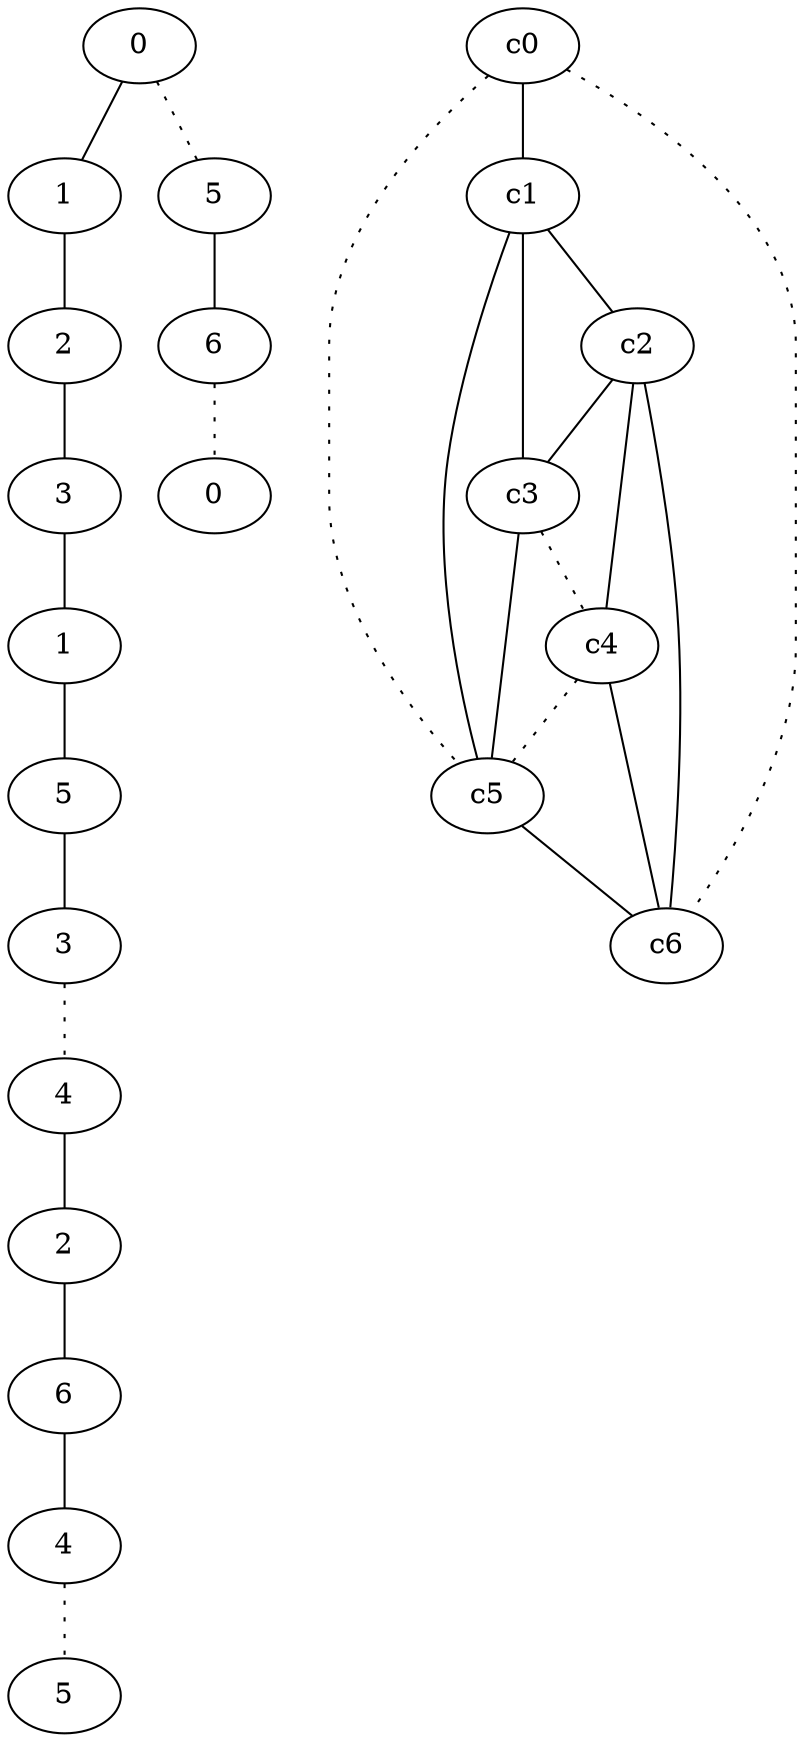 graph {
a0[label=0];
a1[label=1];
a2[label=2];
a3[label=3];
a4[label=1];
a5[label=5];
a6[label=3];
a7[label=4];
a8[label=2];
a9[label=6];
a10[label=4];
a11[label=5];
a12[label=5];
a13[label=6];
a14[label=0];
a0 -- a1;
a0 -- a12 [style=dotted];
a1 -- a2;
a2 -- a3;
a3 -- a4;
a4 -- a5;
a5 -- a6;
a6 -- a7 [style=dotted];
a7 -- a8;
a8 -- a9;
a9 -- a10;
a10 -- a11 [style=dotted];
a12 -- a13;
a13 -- a14 [style=dotted];
c0 -- c1;
c0 -- c5 [style=dotted];
c0 -- c6 [style=dotted];
c1 -- c2;
c1 -- c3;
c1 -- c5;
c2 -- c3;
c2 -- c4;
c2 -- c6;
c3 -- c4 [style=dotted];
c3 -- c5;
c4 -- c5 [style=dotted];
c4 -- c6;
c5 -- c6;
}
